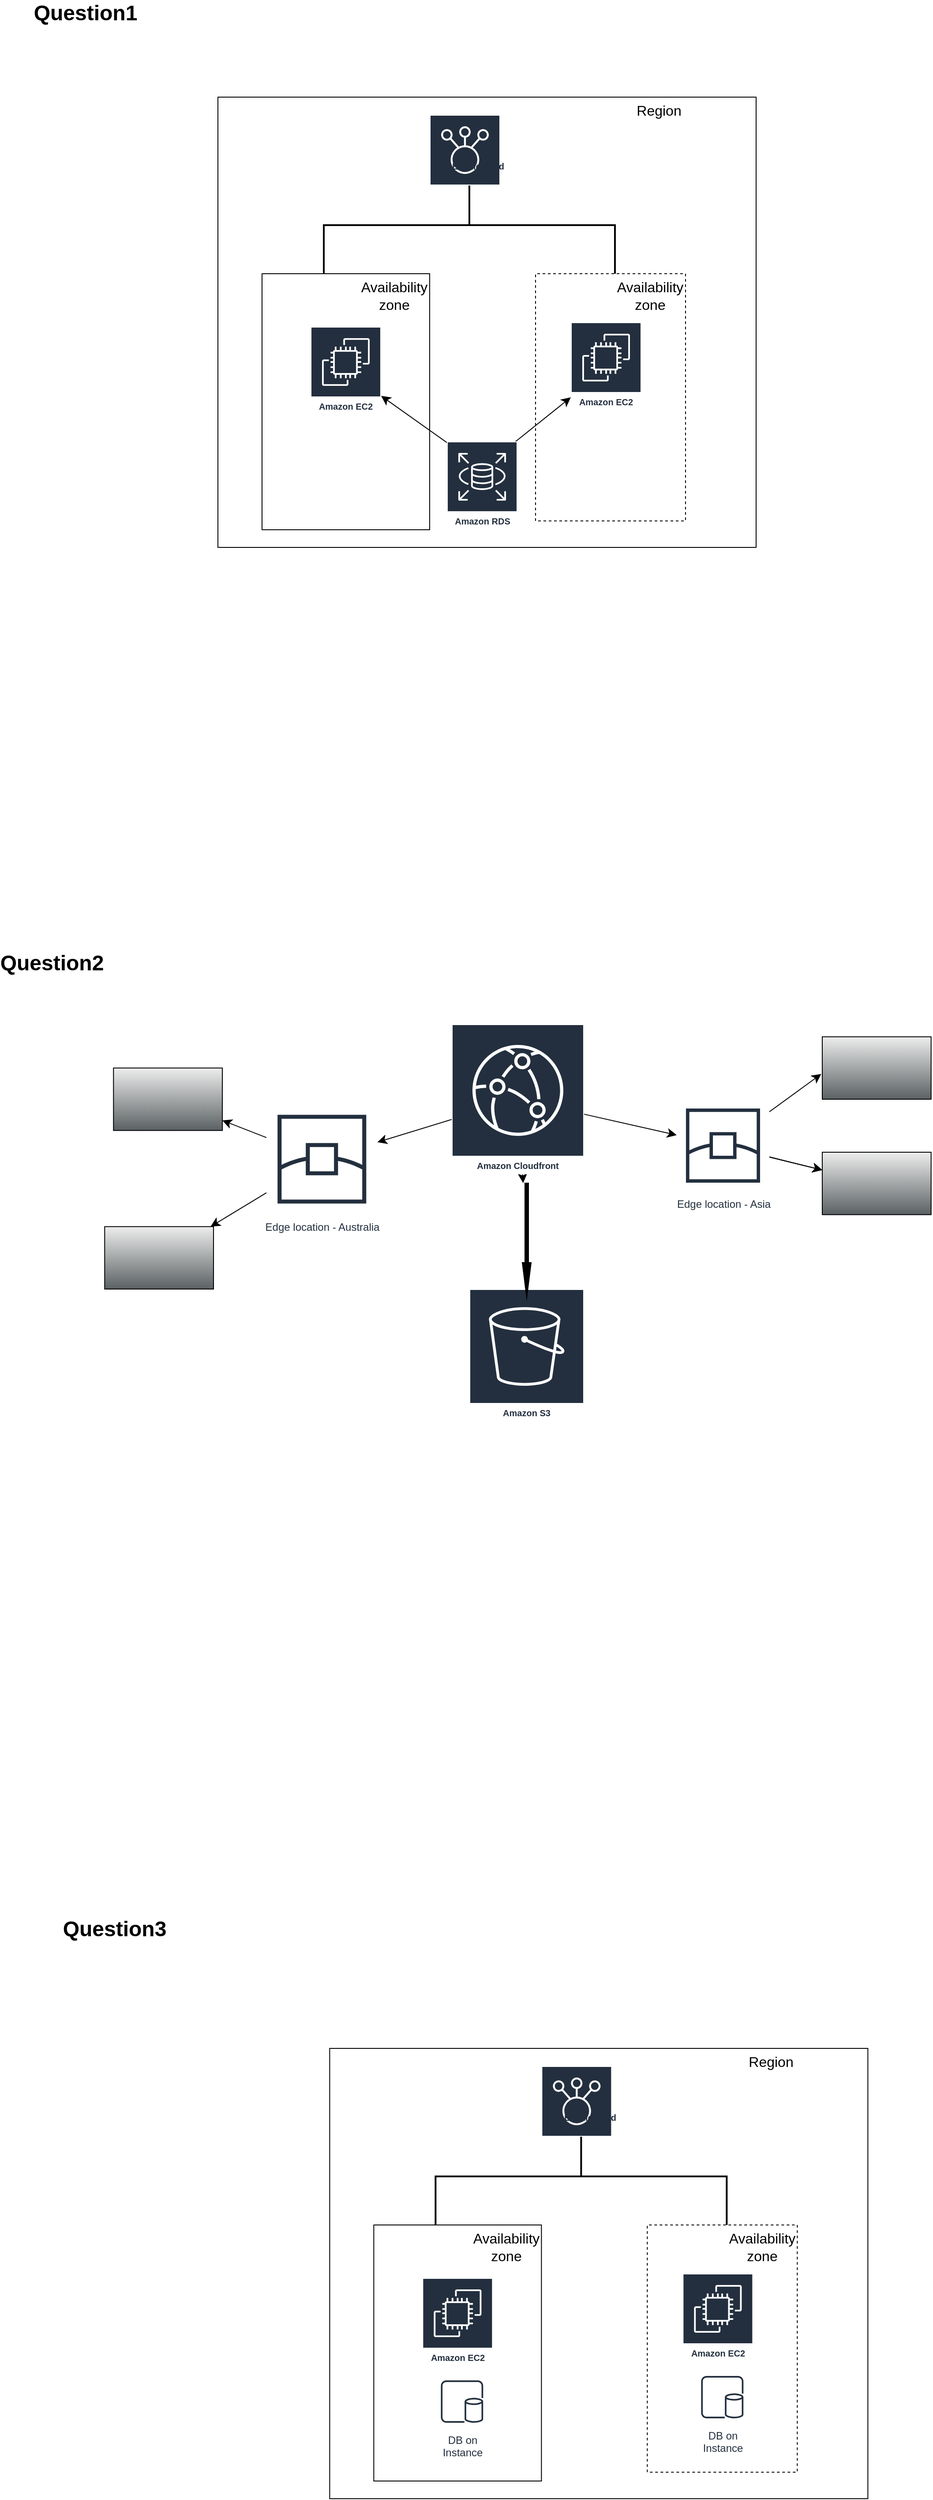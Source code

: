 <mxfile version="28.2.5">
  <diagram name="Page-1" id="iTWP-FHphD7SNS_yKXa_">
    <mxGraphModel dx="893" dy="1847" grid="1" gridSize="10" guides="1" tooltips="1" connect="1" arrows="1" fold="1" page="1" pageScale="1" pageWidth="850" pageHeight="1100" math="0" shadow="0">
      <root>
        <mxCell id="0" />
        <mxCell id="1" parent="0" />
        <mxCell id="65kRJj1gInvo-DGe0kp--1" value="" style="rounded=0;whiteSpace=wrap;html=1;" parent="1" vertex="1">
          <mxGeometry x="270" y="-930" width="610" height="510" as="geometry" />
        </mxCell>
        <mxCell id="65kRJj1gInvo-DGe0kp--2" value="" style="rounded=0;whiteSpace=wrap;html=1;direction=south;" parent="1" vertex="1">
          <mxGeometry x="320" y="-730" width="190" height="290" as="geometry" />
        </mxCell>
        <mxCell id="65kRJj1gInvo-DGe0kp--4" value="" style="strokeWidth=2;html=1;shape=mxgraph.flowchart.annotation_2;align=left;labelPosition=right;pointerEvents=1;direction=south;" parent="1" vertex="1">
          <mxGeometry x="390" y="-840" width="330" height="110" as="geometry" />
        </mxCell>
        <mxCell id="8Rslptf_6uAamv9jot8S-7" value="Elastic Load Balancing" style="sketch=0;outlineConnect=0;fontColor=#232F3E;gradientColor=none;strokeColor=#ffffff;fillColor=#232F3E;dashed=0;verticalLabelPosition=middle;verticalAlign=bottom;align=center;html=1;whiteSpace=wrap;fontSize=10;fontStyle=1;spacing=3;shape=mxgraph.aws4.productIcon;prIcon=mxgraph.aws4.elastic_load_balancing;direction=north;" vertex="1" parent="1">
          <mxGeometry x="510" y="-910" width="110" height="80" as="geometry" />
        </mxCell>
        <mxCell id="8Rslptf_6uAamv9jot8S-8" value="Amazon EC2" style="sketch=0;outlineConnect=0;fontColor=#232F3E;gradientColor=none;strokeColor=#ffffff;fillColor=#232F3E;dashed=0;verticalLabelPosition=middle;verticalAlign=bottom;align=center;html=1;whiteSpace=wrap;fontSize=10;fontStyle=1;spacing=3;shape=mxgraph.aws4.productIcon;prIcon=mxgraph.aws4.ec2;" vertex="1" parent="1">
          <mxGeometry x="375" y="-670" width="80" height="100" as="geometry" />
        </mxCell>
        <mxCell id="8Rslptf_6uAamv9jot8S-69" value="" style="edgeStyle=none;curved=1;rounded=0;orthogonalLoop=1;jettySize=auto;html=1;fontSize=12;startSize=8;endSize=8;" edge="1" parent="1" target="8Rslptf_6uAamv9jot8S-8">
          <mxGeometry relative="1" as="geometry">
            <mxPoint x="540" y="-531.29" as="sourcePoint" />
          </mxGeometry>
        </mxCell>
        <mxCell id="8Rslptf_6uAamv9jot8S-14" value="" style="rounded=0;whiteSpace=wrap;html=1;direction=south;dashed=1;" vertex="1" parent="1">
          <mxGeometry x="630" y="-730" width="170" height="280" as="geometry" />
        </mxCell>
        <mxCell id="8Rslptf_6uAamv9jot8S-15" value="Amazon EC2" style="sketch=0;outlineConnect=0;fontColor=#232F3E;gradientColor=none;strokeColor=#ffffff;fillColor=#232F3E;dashed=0;verticalLabelPosition=middle;verticalAlign=bottom;align=center;html=1;whiteSpace=wrap;fontSize=10;fontStyle=1;spacing=3;shape=mxgraph.aws4.productIcon;prIcon=mxgraph.aws4.ec2;" vertex="1" parent="1">
          <mxGeometry x="670" y="-675" width="80" height="100" as="geometry" />
        </mxCell>
        <mxCell id="8Rslptf_6uAamv9jot8S-17" value="Region" style="text;strokeColor=none;align=center;fillColor=none;html=1;verticalAlign=middle;whiteSpace=wrap;rounded=0;fontSize=16;" vertex="1" parent="1">
          <mxGeometry x="740" y="-930" width="60" height="30" as="geometry" />
        </mxCell>
        <mxCell id="8Rslptf_6uAamv9jot8S-18" value="Availability&lt;div&gt;zone&lt;/div&gt;" style="text;strokeColor=none;align=center;fillColor=none;html=1;verticalAlign=middle;whiteSpace=wrap;rounded=0;fontSize=16;" vertex="1" parent="1">
          <mxGeometry x="730" y="-720" width="60" height="30" as="geometry" />
        </mxCell>
        <mxCell id="8Rslptf_6uAamv9jot8S-20" value="Availability&lt;div&gt;zone&lt;/div&gt;" style="text;strokeColor=none;align=center;fillColor=none;html=1;verticalAlign=middle;whiteSpace=wrap;rounded=0;fontSize=16;" vertex="1" parent="1">
          <mxGeometry x="440" y="-720" width="60" height="30" as="geometry" />
        </mxCell>
        <mxCell id="8Rslptf_6uAamv9jot8S-21" value="&lt;b&gt;Question1&lt;/b&gt;" style="text;strokeColor=none;align=center;fillColor=none;html=1;verticalAlign=middle;whiteSpace=wrap;rounded=0;fontSize=24;" vertex="1" parent="1">
          <mxGeometry x="90" y="-1040" width="60" height="30" as="geometry" />
        </mxCell>
        <mxCell id="8Rslptf_6uAamv9jot8S-22" value="&lt;b&gt;Question2&lt;/b&gt;&lt;div&gt;&lt;b&gt;&lt;br&gt;&lt;/b&gt;&lt;/div&gt;" style="text;strokeColor=none;align=center;fillColor=none;html=1;verticalAlign=middle;whiteSpace=wrap;rounded=0;fontSize=24;" vertex="1" parent="1">
          <mxGeometry x="31.64" y="50" width="100" height="30" as="geometry" />
        </mxCell>
        <mxCell id="8Rslptf_6uAamv9jot8S-43" value="" style="edgeStyle=none;curved=1;rounded=0;orthogonalLoop=1;jettySize=auto;html=1;fontSize=12;startSize=8;endSize=8;" edge="1" parent="1" source="8Rslptf_6uAamv9jot8S-25" target="8Rslptf_6uAamv9jot8S-42">
          <mxGeometry relative="1" as="geometry" />
        </mxCell>
        <mxCell id="8Rslptf_6uAamv9jot8S-45" value="" style="edgeStyle=none;curved=1;rounded=0;orthogonalLoop=1;jettySize=auto;html=1;fontSize=12;startSize=8;endSize=8;" edge="1" parent="1" source="8Rslptf_6uAamv9jot8S-25" target="8Rslptf_6uAamv9jot8S-31">
          <mxGeometry relative="1" as="geometry" />
        </mxCell>
        <mxCell id="8Rslptf_6uAamv9jot8S-46" value="" style="edgeStyle=none;curved=1;rounded=0;orthogonalLoop=1;jettySize=auto;html=1;fontSize=12;startSize=8;endSize=8;" edge="1" parent="1" source="8Rslptf_6uAamv9jot8S-25" target="8Rslptf_6uAamv9jot8S-26">
          <mxGeometry relative="1" as="geometry" />
        </mxCell>
        <mxCell id="8Rslptf_6uAamv9jot8S-25" value="Amazon Cloudfront" style="sketch=0;outlineConnect=0;fontColor=#232F3E;gradientColor=none;strokeColor=#ffffff;fillColor=#232F3E;dashed=0;verticalLabelPosition=middle;verticalAlign=bottom;align=center;html=1;whiteSpace=wrap;fontSize=10;fontStyle=1;spacing=3;shape=mxgraph.aws4.productIcon;prIcon=mxgraph.aws4.cloudfront;" vertex="1" parent="1">
          <mxGeometry x="535" y="120" width="150" height="170" as="geometry" />
        </mxCell>
        <mxCell id="8Rslptf_6uAamv9jot8S-47" value="" style="edgeStyle=none;curved=1;rounded=0;orthogonalLoop=1;jettySize=auto;html=1;fontSize=12;startSize=8;endSize=8;" edge="1" parent="1" source="8Rslptf_6uAamv9jot8S-26" target="8Rslptf_6uAamv9jot8S-38">
          <mxGeometry relative="1" as="geometry" />
        </mxCell>
        <mxCell id="8Rslptf_6uAamv9jot8S-48" value="" style="edgeStyle=none;curved=1;rounded=0;orthogonalLoop=1;jettySize=auto;html=1;fontSize=12;startSize=8;endSize=8;" edge="1" parent="1" source="8Rslptf_6uAamv9jot8S-26" target="8Rslptf_6uAamv9jot8S-38">
          <mxGeometry relative="1" as="geometry" />
        </mxCell>
        <mxCell id="8Rslptf_6uAamv9jot8S-49" value="" style="edgeStyle=none;curved=1;rounded=0;orthogonalLoop=1;jettySize=auto;html=1;fontSize=12;startSize=8;endSize=8;" edge="1" parent="1" source="8Rslptf_6uAamv9jot8S-26" target="8Rslptf_6uAamv9jot8S-38">
          <mxGeometry relative="1" as="geometry" />
        </mxCell>
        <mxCell id="8Rslptf_6uAamv9jot8S-26" value="Edge location - Asia" style="sketch=0;outlineConnect=0;fontColor=#232F3E;gradientColor=none;strokeColor=#232F3E;fillColor=#ffffff;dashed=0;verticalLabelPosition=bottom;verticalAlign=top;align=center;html=1;fontSize=12;fontStyle=0;aspect=fixed;shape=mxgraph.aws4.resourceIcon;resIcon=mxgraph.aws4.edge_location;" vertex="1" parent="1">
          <mxGeometry x="790" y="205" width="105" height="105" as="geometry" />
        </mxCell>
        <mxCell id="8Rslptf_6uAamv9jot8S-27" value="Amazon S3" style="sketch=0;outlineConnect=0;fontColor=#232F3E;gradientColor=none;strokeColor=#ffffff;fillColor=#232F3E;dashed=0;verticalLabelPosition=middle;verticalAlign=bottom;align=center;html=1;whiteSpace=wrap;fontSize=10;fontStyle=1;spacing=3;shape=mxgraph.aws4.productIcon;prIcon=mxgraph.aws4.s3;" vertex="1" parent="1">
          <mxGeometry x="555" y="420" width="130" height="150" as="geometry" />
        </mxCell>
        <mxCell id="8Rslptf_6uAamv9jot8S-30" value="" style="shape=mxgraph.networks2.icon;aspect=fixed;fillColor=#EDEDED;strokeColor=#000000;gradientColor=#5B6163;network2IconShadow=1;network2bgFillColor=none;labelPosition=center;verticalLabelPosition=bottom;align=center;verticalAlign=top;network2Icon=mxgraph.networks2.laptop;network2IconW=1;network2IconH=0.573;" vertex="1" parent="1">
          <mxGeometry x="955" y="134.27" width="123.36" height="70.73" as="geometry" />
        </mxCell>
        <mxCell id="8Rslptf_6uAamv9jot8S-52" value="" style="edgeStyle=none;curved=1;rounded=0;orthogonalLoop=1;jettySize=auto;html=1;fontSize=12;startSize=8;endSize=8;" edge="1" parent="1" source="8Rslptf_6uAamv9jot8S-31" target="8Rslptf_6uAamv9jot8S-40">
          <mxGeometry relative="1" as="geometry" />
        </mxCell>
        <mxCell id="8Rslptf_6uAamv9jot8S-53" value="" style="edgeStyle=none;curved=1;rounded=0;orthogonalLoop=1;jettySize=auto;html=1;fontSize=12;startSize=8;endSize=8;" edge="1" parent="1" source="8Rslptf_6uAamv9jot8S-31" target="8Rslptf_6uAamv9jot8S-39">
          <mxGeometry relative="1" as="geometry" />
        </mxCell>
        <mxCell id="8Rslptf_6uAamv9jot8S-31" value="Edge location - Australia" style="sketch=0;outlineConnect=0;fontColor=#232F3E;gradientColor=none;strokeColor=#232F3E;fillColor=#ffffff;dashed=0;verticalLabelPosition=bottom;verticalAlign=top;align=center;html=1;fontSize=12;fontStyle=0;aspect=fixed;shape=mxgraph.aws4.resourceIcon;resIcon=mxgraph.aws4.edge_location;" vertex="1" parent="1">
          <mxGeometry x="325" y="210" width="125.73" height="125.73" as="geometry" />
        </mxCell>
        <mxCell id="8Rslptf_6uAamv9jot8S-38" value="" style="shape=mxgraph.networks2.icon;aspect=fixed;fillColor=#EDEDED;strokeColor=#000000;gradientColor=#5B6163;network2IconShadow=1;network2bgFillColor=none;labelPosition=center;verticalLabelPosition=bottom;align=center;verticalAlign=top;network2Icon=mxgraph.networks2.laptop;network2IconW=1;network2IconH=0.573;" vertex="1" parent="1">
          <mxGeometry x="955" y="265" width="123.36" height="70.73" as="geometry" />
        </mxCell>
        <mxCell id="8Rslptf_6uAamv9jot8S-39" value="" style="shape=mxgraph.networks2.icon;aspect=fixed;fillColor=#EDEDED;strokeColor=#000000;gradientColor=#5B6163;network2IconShadow=1;network2bgFillColor=none;labelPosition=center;verticalLabelPosition=bottom;align=center;verticalAlign=top;network2Icon=mxgraph.networks2.laptop;network2IconW=1;network2IconH=0.573;" vertex="1" parent="1">
          <mxGeometry x="151.64" y="169.64" width="123.36" height="70.73" as="geometry" />
        </mxCell>
        <mxCell id="8Rslptf_6uAamv9jot8S-40" value="" style="shape=mxgraph.networks2.icon;aspect=fixed;fillColor=#EDEDED;strokeColor=#000000;gradientColor=#5B6163;network2IconShadow=1;network2bgFillColor=none;labelPosition=center;verticalLabelPosition=bottom;align=center;verticalAlign=top;network2Icon=mxgraph.networks2.laptop;network2IconW=1;network2IconH=0.573;" vertex="1" parent="1">
          <mxGeometry x="141.64" y="349.27" width="123.36" height="70.73" as="geometry" />
        </mxCell>
        <mxCell id="8Rslptf_6uAamv9jot8S-42" value="" style="html=1;shadow=0;dashed=0;align=center;verticalAlign=middle;shape=mxgraph.arrows2.arrow;dy=0.6;dx=40;notch=0;direction=south;fillStyle=solid;fillColor=#000000;" vertex="1" parent="1">
          <mxGeometry x="615" y="300" width="10" height="130" as="geometry" />
        </mxCell>
        <mxCell id="8Rslptf_6uAamv9jot8S-51" value="" style="edgeStyle=none;curved=1;rounded=0;orthogonalLoop=1;jettySize=auto;html=1;fontSize=12;startSize=8;endSize=8;entryX=-0.009;entryY=0.595;entryDx=0;entryDy=0;entryPerimeter=0;" edge="1" parent="1" source="8Rslptf_6uAamv9jot8S-26" target="8Rslptf_6uAamv9jot8S-30">
          <mxGeometry relative="1" as="geometry">
            <mxPoint x="935" y="270" as="sourcePoint" />
            <mxPoint x="995.0" y="285" as="targetPoint" />
          </mxGeometry>
        </mxCell>
        <mxCell id="8Rslptf_6uAamv9jot8S-54" value="&lt;b&gt;Question3&lt;/b&gt;" style="text;strokeColor=none;align=center;fillColor=none;html=1;verticalAlign=middle;whiteSpace=wrap;rounded=0;fontSize=24;" vertex="1" parent="1">
          <mxGeometry x="103.32" y="1130" width="100" height="30" as="geometry" />
        </mxCell>
        <mxCell id="8Rslptf_6uAamv9jot8S-56" value="" style="rounded=0;whiteSpace=wrap;html=1;" vertex="1" parent="1">
          <mxGeometry x="396.68" y="1280" width="610" height="510" as="geometry" />
        </mxCell>
        <mxCell id="8Rslptf_6uAamv9jot8S-57" value="" style="rounded=0;whiteSpace=wrap;html=1;direction=south;" vertex="1" parent="1">
          <mxGeometry x="446.68" y="1480" width="190" height="290" as="geometry" />
        </mxCell>
        <mxCell id="8Rslptf_6uAamv9jot8S-58" value="" style="strokeWidth=2;html=1;shape=mxgraph.flowchart.annotation_2;align=left;labelPosition=right;pointerEvents=1;direction=south;" vertex="1" parent="1">
          <mxGeometry x="516.68" y="1370" width="330" height="110" as="geometry" />
        </mxCell>
        <mxCell id="8Rslptf_6uAamv9jot8S-59" value="Elastic Load Balancing" style="sketch=0;outlineConnect=0;fontColor=#232F3E;gradientColor=none;strokeColor=#ffffff;fillColor=#232F3E;dashed=0;verticalLabelPosition=middle;verticalAlign=bottom;align=center;html=1;whiteSpace=wrap;fontSize=10;fontStyle=1;spacing=3;shape=mxgraph.aws4.productIcon;prIcon=mxgraph.aws4.elastic_load_balancing;direction=north;" vertex="1" parent="1">
          <mxGeometry x="636.68" y="1300" width="110" height="80" as="geometry" />
        </mxCell>
        <mxCell id="8Rslptf_6uAamv9jot8S-60" value="Amazon EC2" style="sketch=0;outlineConnect=0;fontColor=#232F3E;gradientColor=none;strokeColor=#ffffff;fillColor=#232F3E;dashed=0;verticalLabelPosition=middle;verticalAlign=bottom;align=center;html=1;whiteSpace=wrap;fontSize=10;fontStyle=1;spacing=3;shape=mxgraph.aws4.productIcon;prIcon=mxgraph.aws4.ec2;" vertex="1" parent="1">
          <mxGeometry x="501.68" y="1540" width="80" height="100" as="geometry" />
        </mxCell>
        <mxCell id="8Rslptf_6uAamv9jot8S-61" value="DB on&#xa;Instance" style="sketch=0;outlineConnect=0;fontColor=#232F3E;gradientColor=none;strokeColor=#232F3E;fillColor=#ffffff;dashed=0;verticalLabelPosition=bottom;verticalAlign=top;align=center;html=1;fontSize=12;fontStyle=0;aspect=fixed;shape=mxgraph.aws4.resourceIcon;resIcon=mxgraph.aws4.db_on_instance;" vertex="1" parent="1">
          <mxGeometry x="516.68" y="1650" width="60" height="60" as="geometry" />
        </mxCell>
        <mxCell id="8Rslptf_6uAamv9jot8S-62" value="" style="rounded=0;whiteSpace=wrap;html=1;direction=south;dashed=1;" vertex="1" parent="1">
          <mxGeometry x="756.68" y="1480" width="170" height="280" as="geometry" />
        </mxCell>
        <mxCell id="8Rslptf_6uAamv9jot8S-63" value="Amazon EC2" style="sketch=0;outlineConnect=0;fontColor=#232F3E;gradientColor=none;strokeColor=#ffffff;fillColor=#232F3E;dashed=0;verticalLabelPosition=middle;verticalAlign=bottom;align=center;html=1;whiteSpace=wrap;fontSize=10;fontStyle=1;spacing=3;shape=mxgraph.aws4.productIcon;prIcon=mxgraph.aws4.ec2;" vertex="1" parent="1">
          <mxGeometry x="796.68" y="1535" width="80" height="100" as="geometry" />
        </mxCell>
        <mxCell id="8Rslptf_6uAamv9jot8S-64" value="DB on&#xa;Instance" style="sketch=0;outlineConnect=0;fontColor=#232F3E;gradientColor=none;strokeColor=#232F3E;fillColor=#ffffff;dashed=0;verticalLabelPosition=bottom;verticalAlign=top;align=center;html=1;fontSize=12;fontStyle=0;aspect=fixed;shape=mxgraph.aws4.resourceIcon;resIcon=mxgraph.aws4.db_on_instance;" vertex="1" parent="1">
          <mxGeometry x="811.68" y="1645" width="60" height="60" as="geometry" />
        </mxCell>
        <mxCell id="8Rslptf_6uAamv9jot8S-65" value="Region" style="text;strokeColor=none;align=center;fillColor=none;html=1;verticalAlign=middle;whiteSpace=wrap;rounded=0;fontSize=16;" vertex="1" parent="1">
          <mxGeometry x="866.68" y="1280" width="60" height="30" as="geometry" />
        </mxCell>
        <mxCell id="8Rslptf_6uAamv9jot8S-66" value="Availability&lt;div&gt;zone&lt;/div&gt;" style="text;strokeColor=none;align=center;fillColor=none;html=1;verticalAlign=middle;whiteSpace=wrap;rounded=0;fontSize=16;" vertex="1" parent="1">
          <mxGeometry x="856.68" y="1490" width="60" height="30" as="geometry" />
        </mxCell>
        <mxCell id="8Rslptf_6uAamv9jot8S-67" value="Availability&lt;div&gt;zone&lt;/div&gt;" style="text;strokeColor=none;align=center;fillColor=none;html=1;verticalAlign=middle;whiteSpace=wrap;rounded=0;fontSize=16;" vertex="1" parent="1">
          <mxGeometry x="566.68" y="1490" width="60" height="30" as="geometry" />
        </mxCell>
        <mxCell id="8Rslptf_6uAamv9jot8S-68" value="" style="edgeStyle=none;curved=1;rounded=0;orthogonalLoop=1;jettySize=auto;html=1;fontSize=12;startSize=8;endSize=8;entryX=0;entryY=0.85;entryDx=0;entryDy=0;entryPerimeter=0;" edge="1" parent="1" target="8Rslptf_6uAamv9jot8S-15">
          <mxGeometry relative="1" as="geometry">
            <mxPoint x="600" y="-534" as="sourcePoint" />
          </mxGeometry>
        </mxCell>
        <mxCell id="8Rslptf_6uAamv9jot8S-71" value="Amazon RDS" style="sketch=0;outlineConnect=0;fontColor=#232F3E;gradientColor=none;strokeColor=#ffffff;fillColor=#232F3E;dashed=0;verticalLabelPosition=middle;verticalAlign=bottom;align=center;html=1;whiteSpace=wrap;fontSize=10;fontStyle=1;spacing=3;shape=mxgraph.aws4.productIcon;prIcon=mxgraph.aws4.rds;" vertex="1" parent="1">
          <mxGeometry x="529.5" y="-540" width="80" height="100" as="geometry" />
        </mxCell>
      </root>
    </mxGraphModel>
  </diagram>
</mxfile>
